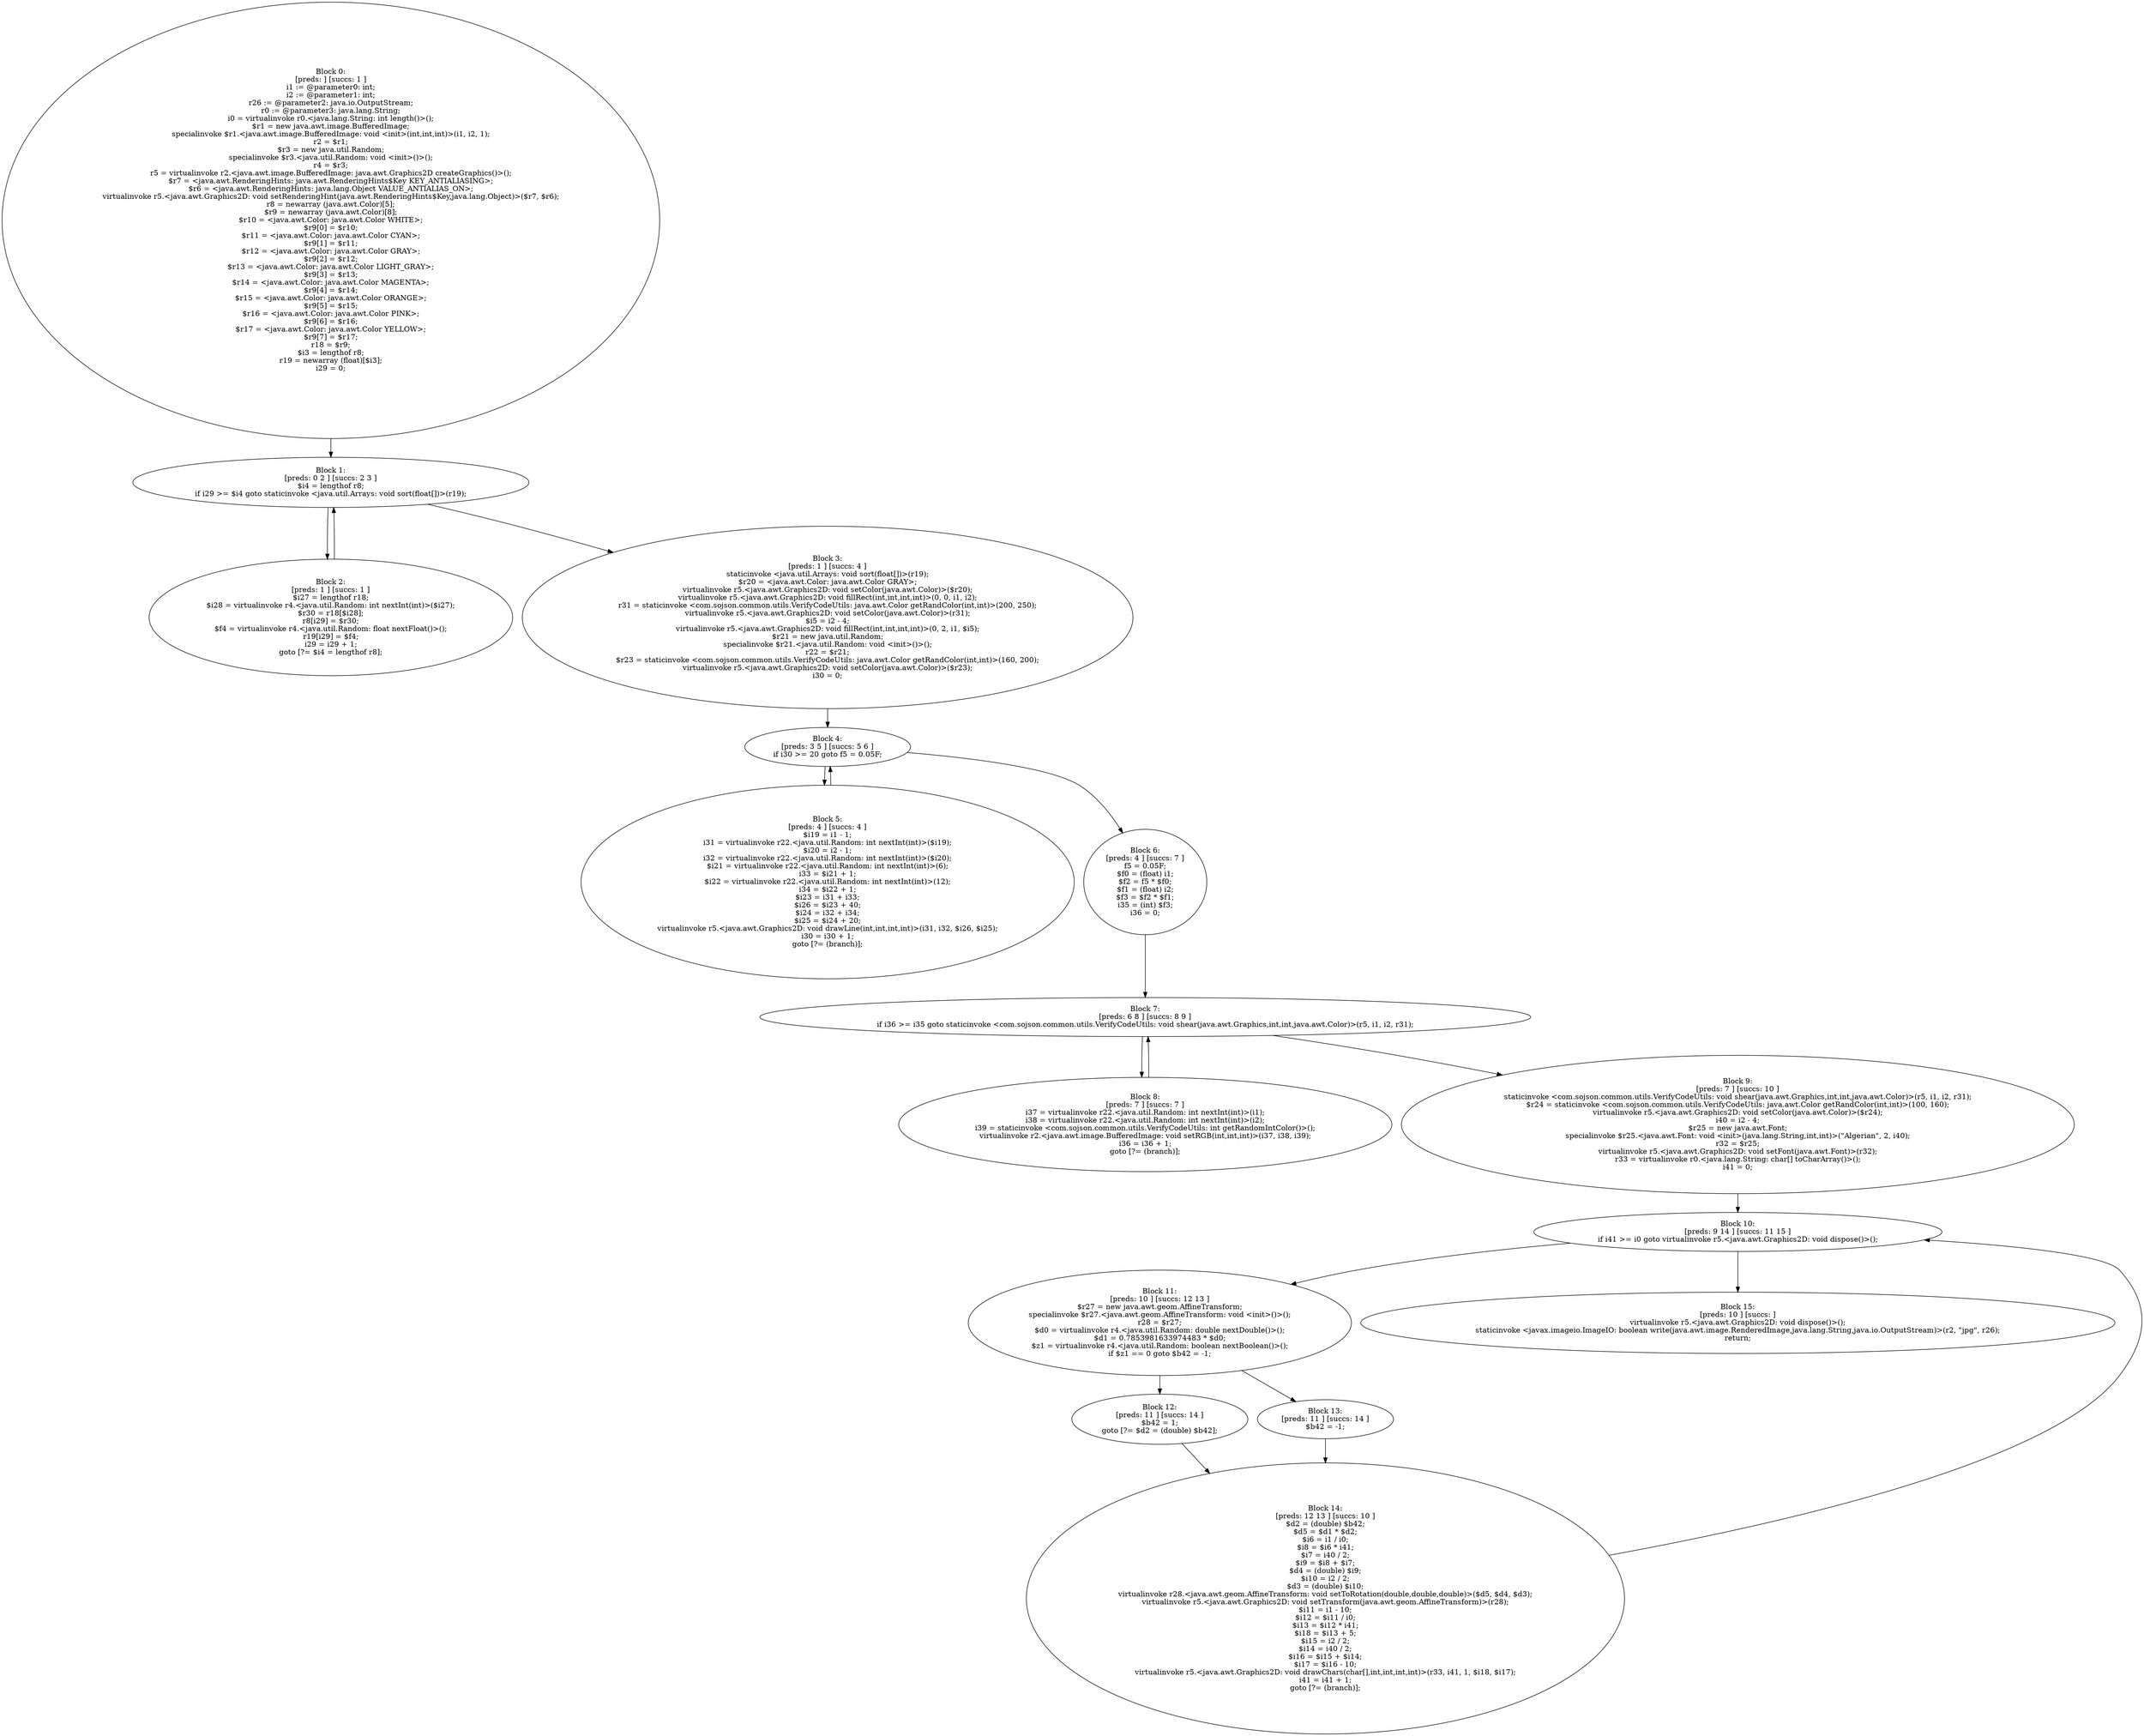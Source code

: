 digraph "unitGraph" {
    "Block 0:
[preds: ] [succs: 1 ]
i1 := @parameter0: int;
i2 := @parameter1: int;
r26 := @parameter2: java.io.OutputStream;
r0 := @parameter3: java.lang.String;
i0 = virtualinvoke r0.<java.lang.String: int length()>();
$r1 = new java.awt.image.BufferedImage;
specialinvoke $r1.<java.awt.image.BufferedImage: void <init>(int,int,int)>(i1, i2, 1);
r2 = $r1;
$r3 = new java.util.Random;
specialinvoke $r3.<java.util.Random: void <init>()>();
r4 = $r3;
r5 = virtualinvoke r2.<java.awt.image.BufferedImage: java.awt.Graphics2D createGraphics()>();
$r7 = <java.awt.RenderingHints: java.awt.RenderingHints$Key KEY_ANTIALIASING>;
$r6 = <java.awt.RenderingHints: java.lang.Object VALUE_ANTIALIAS_ON>;
virtualinvoke r5.<java.awt.Graphics2D: void setRenderingHint(java.awt.RenderingHints$Key,java.lang.Object)>($r7, $r6);
r8 = newarray (java.awt.Color)[5];
$r9 = newarray (java.awt.Color)[8];
$r10 = <java.awt.Color: java.awt.Color WHITE>;
$r9[0] = $r10;
$r11 = <java.awt.Color: java.awt.Color CYAN>;
$r9[1] = $r11;
$r12 = <java.awt.Color: java.awt.Color GRAY>;
$r9[2] = $r12;
$r13 = <java.awt.Color: java.awt.Color LIGHT_GRAY>;
$r9[3] = $r13;
$r14 = <java.awt.Color: java.awt.Color MAGENTA>;
$r9[4] = $r14;
$r15 = <java.awt.Color: java.awt.Color ORANGE>;
$r9[5] = $r15;
$r16 = <java.awt.Color: java.awt.Color PINK>;
$r9[6] = $r16;
$r17 = <java.awt.Color: java.awt.Color YELLOW>;
$r9[7] = $r17;
r18 = $r9;
$i3 = lengthof r8;
r19 = newarray (float)[$i3];
i29 = 0;
"
    "Block 1:
[preds: 0 2 ] [succs: 2 3 ]
$i4 = lengthof r8;
if i29 >= $i4 goto staticinvoke <java.util.Arrays: void sort(float[])>(r19);
"
    "Block 2:
[preds: 1 ] [succs: 1 ]
$i27 = lengthof r18;
$i28 = virtualinvoke r4.<java.util.Random: int nextInt(int)>($i27);
$r30 = r18[$i28];
r8[i29] = $r30;
$f4 = virtualinvoke r4.<java.util.Random: float nextFloat()>();
r19[i29] = $f4;
i29 = i29 + 1;
goto [?= $i4 = lengthof r8];
"
    "Block 3:
[preds: 1 ] [succs: 4 ]
staticinvoke <java.util.Arrays: void sort(float[])>(r19);
$r20 = <java.awt.Color: java.awt.Color GRAY>;
virtualinvoke r5.<java.awt.Graphics2D: void setColor(java.awt.Color)>($r20);
virtualinvoke r5.<java.awt.Graphics2D: void fillRect(int,int,int,int)>(0, 0, i1, i2);
r31 = staticinvoke <com.sojson.common.utils.VerifyCodeUtils: java.awt.Color getRandColor(int,int)>(200, 250);
virtualinvoke r5.<java.awt.Graphics2D: void setColor(java.awt.Color)>(r31);
$i5 = i2 - 4;
virtualinvoke r5.<java.awt.Graphics2D: void fillRect(int,int,int,int)>(0, 2, i1, $i5);
$r21 = new java.util.Random;
specialinvoke $r21.<java.util.Random: void <init>()>();
r22 = $r21;
$r23 = staticinvoke <com.sojson.common.utils.VerifyCodeUtils: java.awt.Color getRandColor(int,int)>(160, 200);
virtualinvoke r5.<java.awt.Graphics2D: void setColor(java.awt.Color)>($r23);
i30 = 0;
"
    "Block 4:
[preds: 3 5 ] [succs: 5 6 ]
if i30 >= 20 goto f5 = 0.05F;
"
    "Block 5:
[preds: 4 ] [succs: 4 ]
$i19 = i1 - 1;
i31 = virtualinvoke r22.<java.util.Random: int nextInt(int)>($i19);
$i20 = i2 - 1;
i32 = virtualinvoke r22.<java.util.Random: int nextInt(int)>($i20);
$i21 = virtualinvoke r22.<java.util.Random: int nextInt(int)>(6);
i33 = $i21 + 1;
$i22 = virtualinvoke r22.<java.util.Random: int nextInt(int)>(12);
i34 = $i22 + 1;
$i23 = i31 + i33;
$i26 = $i23 + 40;
$i24 = i32 + i34;
$i25 = $i24 + 20;
virtualinvoke r5.<java.awt.Graphics2D: void drawLine(int,int,int,int)>(i31, i32, $i26, $i25);
i30 = i30 + 1;
goto [?= (branch)];
"
    "Block 6:
[preds: 4 ] [succs: 7 ]
f5 = 0.05F;
$f0 = (float) i1;
$f2 = f5 * $f0;
$f1 = (float) i2;
$f3 = $f2 * $f1;
i35 = (int) $f3;
i36 = 0;
"
    "Block 7:
[preds: 6 8 ] [succs: 8 9 ]
if i36 >= i35 goto staticinvoke <com.sojson.common.utils.VerifyCodeUtils: void shear(java.awt.Graphics,int,int,java.awt.Color)>(r5, i1, i2, r31);
"
    "Block 8:
[preds: 7 ] [succs: 7 ]
i37 = virtualinvoke r22.<java.util.Random: int nextInt(int)>(i1);
i38 = virtualinvoke r22.<java.util.Random: int nextInt(int)>(i2);
i39 = staticinvoke <com.sojson.common.utils.VerifyCodeUtils: int getRandomIntColor()>();
virtualinvoke r2.<java.awt.image.BufferedImage: void setRGB(int,int,int)>(i37, i38, i39);
i36 = i36 + 1;
goto [?= (branch)];
"
    "Block 9:
[preds: 7 ] [succs: 10 ]
staticinvoke <com.sojson.common.utils.VerifyCodeUtils: void shear(java.awt.Graphics,int,int,java.awt.Color)>(r5, i1, i2, r31);
$r24 = staticinvoke <com.sojson.common.utils.VerifyCodeUtils: java.awt.Color getRandColor(int,int)>(100, 160);
virtualinvoke r5.<java.awt.Graphics2D: void setColor(java.awt.Color)>($r24);
i40 = i2 - 4;
$r25 = new java.awt.Font;
specialinvoke $r25.<java.awt.Font: void <init>(java.lang.String,int,int)>(\"Algerian\", 2, i40);
r32 = $r25;
virtualinvoke r5.<java.awt.Graphics2D: void setFont(java.awt.Font)>(r32);
r33 = virtualinvoke r0.<java.lang.String: char[] toCharArray()>();
i41 = 0;
"
    "Block 10:
[preds: 9 14 ] [succs: 11 15 ]
if i41 >= i0 goto virtualinvoke r5.<java.awt.Graphics2D: void dispose()>();
"
    "Block 11:
[preds: 10 ] [succs: 12 13 ]
$r27 = new java.awt.geom.AffineTransform;
specialinvoke $r27.<java.awt.geom.AffineTransform: void <init>()>();
r28 = $r27;
$d0 = virtualinvoke r4.<java.util.Random: double nextDouble()>();
$d1 = 0.7853981633974483 * $d0;
$z1 = virtualinvoke r4.<java.util.Random: boolean nextBoolean()>();
if $z1 == 0 goto $b42 = -1;
"
    "Block 12:
[preds: 11 ] [succs: 14 ]
$b42 = 1;
goto [?= $d2 = (double) $b42];
"
    "Block 13:
[preds: 11 ] [succs: 14 ]
$b42 = -1;
"
    "Block 14:
[preds: 12 13 ] [succs: 10 ]
$d2 = (double) $b42;
$d5 = $d1 * $d2;
$i6 = i1 / i0;
$i8 = $i6 * i41;
$i7 = i40 / 2;
$i9 = $i8 + $i7;
$d4 = (double) $i9;
$i10 = i2 / 2;
$d3 = (double) $i10;
virtualinvoke r28.<java.awt.geom.AffineTransform: void setToRotation(double,double,double)>($d5, $d4, $d3);
virtualinvoke r5.<java.awt.Graphics2D: void setTransform(java.awt.geom.AffineTransform)>(r28);
$i11 = i1 - 10;
$i12 = $i11 / i0;
$i13 = $i12 * i41;
$i18 = $i13 + 5;
$i15 = i2 / 2;
$i14 = i40 / 2;
$i16 = $i15 + $i14;
$i17 = $i16 - 10;
virtualinvoke r5.<java.awt.Graphics2D: void drawChars(char[],int,int,int,int)>(r33, i41, 1, $i18, $i17);
i41 = i41 + 1;
goto [?= (branch)];
"
    "Block 15:
[preds: 10 ] [succs: ]
virtualinvoke r5.<java.awt.Graphics2D: void dispose()>();
staticinvoke <javax.imageio.ImageIO: boolean write(java.awt.image.RenderedImage,java.lang.String,java.io.OutputStream)>(r2, \"jpg\", r26);
return;
"
    "Block 0:
[preds: ] [succs: 1 ]
i1 := @parameter0: int;
i2 := @parameter1: int;
r26 := @parameter2: java.io.OutputStream;
r0 := @parameter3: java.lang.String;
i0 = virtualinvoke r0.<java.lang.String: int length()>();
$r1 = new java.awt.image.BufferedImage;
specialinvoke $r1.<java.awt.image.BufferedImage: void <init>(int,int,int)>(i1, i2, 1);
r2 = $r1;
$r3 = new java.util.Random;
specialinvoke $r3.<java.util.Random: void <init>()>();
r4 = $r3;
r5 = virtualinvoke r2.<java.awt.image.BufferedImage: java.awt.Graphics2D createGraphics()>();
$r7 = <java.awt.RenderingHints: java.awt.RenderingHints$Key KEY_ANTIALIASING>;
$r6 = <java.awt.RenderingHints: java.lang.Object VALUE_ANTIALIAS_ON>;
virtualinvoke r5.<java.awt.Graphics2D: void setRenderingHint(java.awt.RenderingHints$Key,java.lang.Object)>($r7, $r6);
r8 = newarray (java.awt.Color)[5];
$r9 = newarray (java.awt.Color)[8];
$r10 = <java.awt.Color: java.awt.Color WHITE>;
$r9[0] = $r10;
$r11 = <java.awt.Color: java.awt.Color CYAN>;
$r9[1] = $r11;
$r12 = <java.awt.Color: java.awt.Color GRAY>;
$r9[2] = $r12;
$r13 = <java.awt.Color: java.awt.Color LIGHT_GRAY>;
$r9[3] = $r13;
$r14 = <java.awt.Color: java.awt.Color MAGENTA>;
$r9[4] = $r14;
$r15 = <java.awt.Color: java.awt.Color ORANGE>;
$r9[5] = $r15;
$r16 = <java.awt.Color: java.awt.Color PINK>;
$r9[6] = $r16;
$r17 = <java.awt.Color: java.awt.Color YELLOW>;
$r9[7] = $r17;
r18 = $r9;
$i3 = lengthof r8;
r19 = newarray (float)[$i3];
i29 = 0;
"->"Block 1:
[preds: 0 2 ] [succs: 2 3 ]
$i4 = lengthof r8;
if i29 >= $i4 goto staticinvoke <java.util.Arrays: void sort(float[])>(r19);
";
    "Block 1:
[preds: 0 2 ] [succs: 2 3 ]
$i4 = lengthof r8;
if i29 >= $i4 goto staticinvoke <java.util.Arrays: void sort(float[])>(r19);
"->"Block 2:
[preds: 1 ] [succs: 1 ]
$i27 = lengthof r18;
$i28 = virtualinvoke r4.<java.util.Random: int nextInt(int)>($i27);
$r30 = r18[$i28];
r8[i29] = $r30;
$f4 = virtualinvoke r4.<java.util.Random: float nextFloat()>();
r19[i29] = $f4;
i29 = i29 + 1;
goto [?= $i4 = lengthof r8];
";
    "Block 1:
[preds: 0 2 ] [succs: 2 3 ]
$i4 = lengthof r8;
if i29 >= $i4 goto staticinvoke <java.util.Arrays: void sort(float[])>(r19);
"->"Block 3:
[preds: 1 ] [succs: 4 ]
staticinvoke <java.util.Arrays: void sort(float[])>(r19);
$r20 = <java.awt.Color: java.awt.Color GRAY>;
virtualinvoke r5.<java.awt.Graphics2D: void setColor(java.awt.Color)>($r20);
virtualinvoke r5.<java.awt.Graphics2D: void fillRect(int,int,int,int)>(0, 0, i1, i2);
r31 = staticinvoke <com.sojson.common.utils.VerifyCodeUtils: java.awt.Color getRandColor(int,int)>(200, 250);
virtualinvoke r5.<java.awt.Graphics2D: void setColor(java.awt.Color)>(r31);
$i5 = i2 - 4;
virtualinvoke r5.<java.awt.Graphics2D: void fillRect(int,int,int,int)>(0, 2, i1, $i5);
$r21 = new java.util.Random;
specialinvoke $r21.<java.util.Random: void <init>()>();
r22 = $r21;
$r23 = staticinvoke <com.sojson.common.utils.VerifyCodeUtils: java.awt.Color getRandColor(int,int)>(160, 200);
virtualinvoke r5.<java.awt.Graphics2D: void setColor(java.awt.Color)>($r23);
i30 = 0;
";
    "Block 2:
[preds: 1 ] [succs: 1 ]
$i27 = lengthof r18;
$i28 = virtualinvoke r4.<java.util.Random: int nextInt(int)>($i27);
$r30 = r18[$i28];
r8[i29] = $r30;
$f4 = virtualinvoke r4.<java.util.Random: float nextFloat()>();
r19[i29] = $f4;
i29 = i29 + 1;
goto [?= $i4 = lengthof r8];
"->"Block 1:
[preds: 0 2 ] [succs: 2 3 ]
$i4 = lengthof r8;
if i29 >= $i4 goto staticinvoke <java.util.Arrays: void sort(float[])>(r19);
";
    "Block 3:
[preds: 1 ] [succs: 4 ]
staticinvoke <java.util.Arrays: void sort(float[])>(r19);
$r20 = <java.awt.Color: java.awt.Color GRAY>;
virtualinvoke r5.<java.awt.Graphics2D: void setColor(java.awt.Color)>($r20);
virtualinvoke r5.<java.awt.Graphics2D: void fillRect(int,int,int,int)>(0, 0, i1, i2);
r31 = staticinvoke <com.sojson.common.utils.VerifyCodeUtils: java.awt.Color getRandColor(int,int)>(200, 250);
virtualinvoke r5.<java.awt.Graphics2D: void setColor(java.awt.Color)>(r31);
$i5 = i2 - 4;
virtualinvoke r5.<java.awt.Graphics2D: void fillRect(int,int,int,int)>(0, 2, i1, $i5);
$r21 = new java.util.Random;
specialinvoke $r21.<java.util.Random: void <init>()>();
r22 = $r21;
$r23 = staticinvoke <com.sojson.common.utils.VerifyCodeUtils: java.awt.Color getRandColor(int,int)>(160, 200);
virtualinvoke r5.<java.awt.Graphics2D: void setColor(java.awt.Color)>($r23);
i30 = 0;
"->"Block 4:
[preds: 3 5 ] [succs: 5 6 ]
if i30 >= 20 goto f5 = 0.05F;
";
    "Block 4:
[preds: 3 5 ] [succs: 5 6 ]
if i30 >= 20 goto f5 = 0.05F;
"->"Block 5:
[preds: 4 ] [succs: 4 ]
$i19 = i1 - 1;
i31 = virtualinvoke r22.<java.util.Random: int nextInt(int)>($i19);
$i20 = i2 - 1;
i32 = virtualinvoke r22.<java.util.Random: int nextInt(int)>($i20);
$i21 = virtualinvoke r22.<java.util.Random: int nextInt(int)>(6);
i33 = $i21 + 1;
$i22 = virtualinvoke r22.<java.util.Random: int nextInt(int)>(12);
i34 = $i22 + 1;
$i23 = i31 + i33;
$i26 = $i23 + 40;
$i24 = i32 + i34;
$i25 = $i24 + 20;
virtualinvoke r5.<java.awt.Graphics2D: void drawLine(int,int,int,int)>(i31, i32, $i26, $i25);
i30 = i30 + 1;
goto [?= (branch)];
";
    "Block 4:
[preds: 3 5 ] [succs: 5 6 ]
if i30 >= 20 goto f5 = 0.05F;
"->"Block 6:
[preds: 4 ] [succs: 7 ]
f5 = 0.05F;
$f0 = (float) i1;
$f2 = f5 * $f0;
$f1 = (float) i2;
$f3 = $f2 * $f1;
i35 = (int) $f3;
i36 = 0;
";
    "Block 5:
[preds: 4 ] [succs: 4 ]
$i19 = i1 - 1;
i31 = virtualinvoke r22.<java.util.Random: int nextInt(int)>($i19);
$i20 = i2 - 1;
i32 = virtualinvoke r22.<java.util.Random: int nextInt(int)>($i20);
$i21 = virtualinvoke r22.<java.util.Random: int nextInt(int)>(6);
i33 = $i21 + 1;
$i22 = virtualinvoke r22.<java.util.Random: int nextInt(int)>(12);
i34 = $i22 + 1;
$i23 = i31 + i33;
$i26 = $i23 + 40;
$i24 = i32 + i34;
$i25 = $i24 + 20;
virtualinvoke r5.<java.awt.Graphics2D: void drawLine(int,int,int,int)>(i31, i32, $i26, $i25);
i30 = i30 + 1;
goto [?= (branch)];
"->"Block 4:
[preds: 3 5 ] [succs: 5 6 ]
if i30 >= 20 goto f5 = 0.05F;
";
    "Block 6:
[preds: 4 ] [succs: 7 ]
f5 = 0.05F;
$f0 = (float) i1;
$f2 = f5 * $f0;
$f1 = (float) i2;
$f3 = $f2 * $f1;
i35 = (int) $f3;
i36 = 0;
"->"Block 7:
[preds: 6 8 ] [succs: 8 9 ]
if i36 >= i35 goto staticinvoke <com.sojson.common.utils.VerifyCodeUtils: void shear(java.awt.Graphics,int,int,java.awt.Color)>(r5, i1, i2, r31);
";
    "Block 7:
[preds: 6 8 ] [succs: 8 9 ]
if i36 >= i35 goto staticinvoke <com.sojson.common.utils.VerifyCodeUtils: void shear(java.awt.Graphics,int,int,java.awt.Color)>(r5, i1, i2, r31);
"->"Block 8:
[preds: 7 ] [succs: 7 ]
i37 = virtualinvoke r22.<java.util.Random: int nextInt(int)>(i1);
i38 = virtualinvoke r22.<java.util.Random: int nextInt(int)>(i2);
i39 = staticinvoke <com.sojson.common.utils.VerifyCodeUtils: int getRandomIntColor()>();
virtualinvoke r2.<java.awt.image.BufferedImage: void setRGB(int,int,int)>(i37, i38, i39);
i36 = i36 + 1;
goto [?= (branch)];
";
    "Block 7:
[preds: 6 8 ] [succs: 8 9 ]
if i36 >= i35 goto staticinvoke <com.sojson.common.utils.VerifyCodeUtils: void shear(java.awt.Graphics,int,int,java.awt.Color)>(r5, i1, i2, r31);
"->"Block 9:
[preds: 7 ] [succs: 10 ]
staticinvoke <com.sojson.common.utils.VerifyCodeUtils: void shear(java.awt.Graphics,int,int,java.awt.Color)>(r5, i1, i2, r31);
$r24 = staticinvoke <com.sojson.common.utils.VerifyCodeUtils: java.awt.Color getRandColor(int,int)>(100, 160);
virtualinvoke r5.<java.awt.Graphics2D: void setColor(java.awt.Color)>($r24);
i40 = i2 - 4;
$r25 = new java.awt.Font;
specialinvoke $r25.<java.awt.Font: void <init>(java.lang.String,int,int)>(\"Algerian\", 2, i40);
r32 = $r25;
virtualinvoke r5.<java.awt.Graphics2D: void setFont(java.awt.Font)>(r32);
r33 = virtualinvoke r0.<java.lang.String: char[] toCharArray()>();
i41 = 0;
";
    "Block 8:
[preds: 7 ] [succs: 7 ]
i37 = virtualinvoke r22.<java.util.Random: int nextInt(int)>(i1);
i38 = virtualinvoke r22.<java.util.Random: int nextInt(int)>(i2);
i39 = staticinvoke <com.sojson.common.utils.VerifyCodeUtils: int getRandomIntColor()>();
virtualinvoke r2.<java.awt.image.BufferedImage: void setRGB(int,int,int)>(i37, i38, i39);
i36 = i36 + 1;
goto [?= (branch)];
"->"Block 7:
[preds: 6 8 ] [succs: 8 9 ]
if i36 >= i35 goto staticinvoke <com.sojson.common.utils.VerifyCodeUtils: void shear(java.awt.Graphics,int,int,java.awt.Color)>(r5, i1, i2, r31);
";
    "Block 9:
[preds: 7 ] [succs: 10 ]
staticinvoke <com.sojson.common.utils.VerifyCodeUtils: void shear(java.awt.Graphics,int,int,java.awt.Color)>(r5, i1, i2, r31);
$r24 = staticinvoke <com.sojson.common.utils.VerifyCodeUtils: java.awt.Color getRandColor(int,int)>(100, 160);
virtualinvoke r5.<java.awt.Graphics2D: void setColor(java.awt.Color)>($r24);
i40 = i2 - 4;
$r25 = new java.awt.Font;
specialinvoke $r25.<java.awt.Font: void <init>(java.lang.String,int,int)>(\"Algerian\", 2, i40);
r32 = $r25;
virtualinvoke r5.<java.awt.Graphics2D: void setFont(java.awt.Font)>(r32);
r33 = virtualinvoke r0.<java.lang.String: char[] toCharArray()>();
i41 = 0;
"->"Block 10:
[preds: 9 14 ] [succs: 11 15 ]
if i41 >= i0 goto virtualinvoke r5.<java.awt.Graphics2D: void dispose()>();
";
    "Block 10:
[preds: 9 14 ] [succs: 11 15 ]
if i41 >= i0 goto virtualinvoke r5.<java.awt.Graphics2D: void dispose()>();
"->"Block 11:
[preds: 10 ] [succs: 12 13 ]
$r27 = new java.awt.geom.AffineTransform;
specialinvoke $r27.<java.awt.geom.AffineTransform: void <init>()>();
r28 = $r27;
$d0 = virtualinvoke r4.<java.util.Random: double nextDouble()>();
$d1 = 0.7853981633974483 * $d0;
$z1 = virtualinvoke r4.<java.util.Random: boolean nextBoolean()>();
if $z1 == 0 goto $b42 = -1;
";
    "Block 10:
[preds: 9 14 ] [succs: 11 15 ]
if i41 >= i0 goto virtualinvoke r5.<java.awt.Graphics2D: void dispose()>();
"->"Block 15:
[preds: 10 ] [succs: ]
virtualinvoke r5.<java.awt.Graphics2D: void dispose()>();
staticinvoke <javax.imageio.ImageIO: boolean write(java.awt.image.RenderedImage,java.lang.String,java.io.OutputStream)>(r2, \"jpg\", r26);
return;
";
    "Block 11:
[preds: 10 ] [succs: 12 13 ]
$r27 = new java.awt.geom.AffineTransform;
specialinvoke $r27.<java.awt.geom.AffineTransform: void <init>()>();
r28 = $r27;
$d0 = virtualinvoke r4.<java.util.Random: double nextDouble()>();
$d1 = 0.7853981633974483 * $d0;
$z1 = virtualinvoke r4.<java.util.Random: boolean nextBoolean()>();
if $z1 == 0 goto $b42 = -1;
"->"Block 12:
[preds: 11 ] [succs: 14 ]
$b42 = 1;
goto [?= $d2 = (double) $b42];
";
    "Block 11:
[preds: 10 ] [succs: 12 13 ]
$r27 = new java.awt.geom.AffineTransform;
specialinvoke $r27.<java.awt.geom.AffineTransform: void <init>()>();
r28 = $r27;
$d0 = virtualinvoke r4.<java.util.Random: double nextDouble()>();
$d1 = 0.7853981633974483 * $d0;
$z1 = virtualinvoke r4.<java.util.Random: boolean nextBoolean()>();
if $z1 == 0 goto $b42 = -1;
"->"Block 13:
[preds: 11 ] [succs: 14 ]
$b42 = -1;
";
    "Block 12:
[preds: 11 ] [succs: 14 ]
$b42 = 1;
goto [?= $d2 = (double) $b42];
"->"Block 14:
[preds: 12 13 ] [succs: 10 ]
$d2 = (double) $b42;
$d5 = $d1 * $d2;
$i6 = i1 / i0;
$i8 = $i6 * i41;
$i7 = i40 / 2;
$i9 = $i8 + $i7;
$d4 = (double) $i9;
$i10 = i2 / 2;
$d3 = (double) $i10;
virtualinvoke r28.<java.awt.geom.AffineTransform: void setToRotation(double,double,double)>($d5, $d4, $d3);
virtualinvoke r5.<java.awt.Graphics2D: void setTransform(java.awt.geom.AffineTransform)>(r28);
$i11 = i1 - 10;
$i12 = $i11 / i0;
$i13 = $i12 * i41;
$i18 = $i13 + 5;
$i15 = i2 / 2;
$i14 = i40 / 2;
$i16 = $i15 + $i14;
$i17 = $i16 - 10;
virtualinvoke r5.<java.awt.Graphics2D: void drawChars(char[],int,int,int,int)>(r33, i41, 1, $i18, $i17);
i41 = i41 + 1;
goto [?= (branch)];
";
    "Block 13:
[preds: 11 ] [succs: 14 ]
$b42 = -1;
"->"Block 14:
[preds: 12 13 ] [succs: 10 ]
$d2 = (double) $b42;
$d5 = $d1 * $d2;
$i6 = i1 / i0;
$i8 = $i6 * i41;
$i7 = i40 / 2;
$i9 = $i8 + $i7;
$d4 = (double) $i9;
$i10 = i2 / 2;
$d3 = (double) $i10;
virtualinvoke r28.<java.awt.geom.AffineTransform: void setToRotation(double,double,double)>($d5, $d4, $d3);
virtualinvoke r5.<java.awt.Graphics2D: void setTransform(java.awt.geom.AffineTransform)>(r28);
$i11 = i1 - 10;
$i12 = $i11 / i0;
$i13 = $i12 * i41;
$i18 = $i13 + 5;
$i15 = i2 / 2;
$i14 = i40 / 2;
$i16 = $i15 + $i14;
$i17 = $i16 - 10;
virtualinvoke r5.<java.awt.Graphics2D: void drawChars(char[],int,int,int,int)>(r33, i41, 1, $i18, $i17);
i41 = i41 + 1;
goto [?= (branch)];
";
    "Block 14:
[preds: 12 13 ] [succs: 10 ]
$d2 = (double) $b42;
$d5 = $d1 * $d2;
$i6 = i1 / i0;
$i8 = $i6 * i41;
$i7 = i40 / 2;
$i9 = $i8 + $i7;
$d4 = (double) $i9;
$i10 = i2 / 2;
$d3 = (double) $i10;
virtualinvoke r28.<java.awt.geom.AffineTransform: void setToRotation(double,double,double)>($d5, $d4, $d3);
virtualinvoke r5.<java.awt.Graphics2D: void setTransform(java.awt.geom.AffineTransform)>(r28);
$i11 = i1 - 10;
$i12 = $i11 / i0;
$i13 = $i12 * i41;
$i18 = $i13 + 5;
$i15 = i2 / 2;
$i14 = i40 / 2;
$i16 = $i15 + $i14;
$i17 = $i16 - 10;
virtualinvoke r5.<java.awt.Graphics2D: void drawChars(char[],int,int,int,int)>(r33, i41, 1, $i18, $i17);
i41 = i41 + 1;
goto [?= (branch)];
"->"Block 10:
[preds: 9 14 ] [succs: 11 15 ]
if i41 >= i0 goto virtualinvoke r5.<java.awt.Graphics2D: void dispose()>();
";
}

